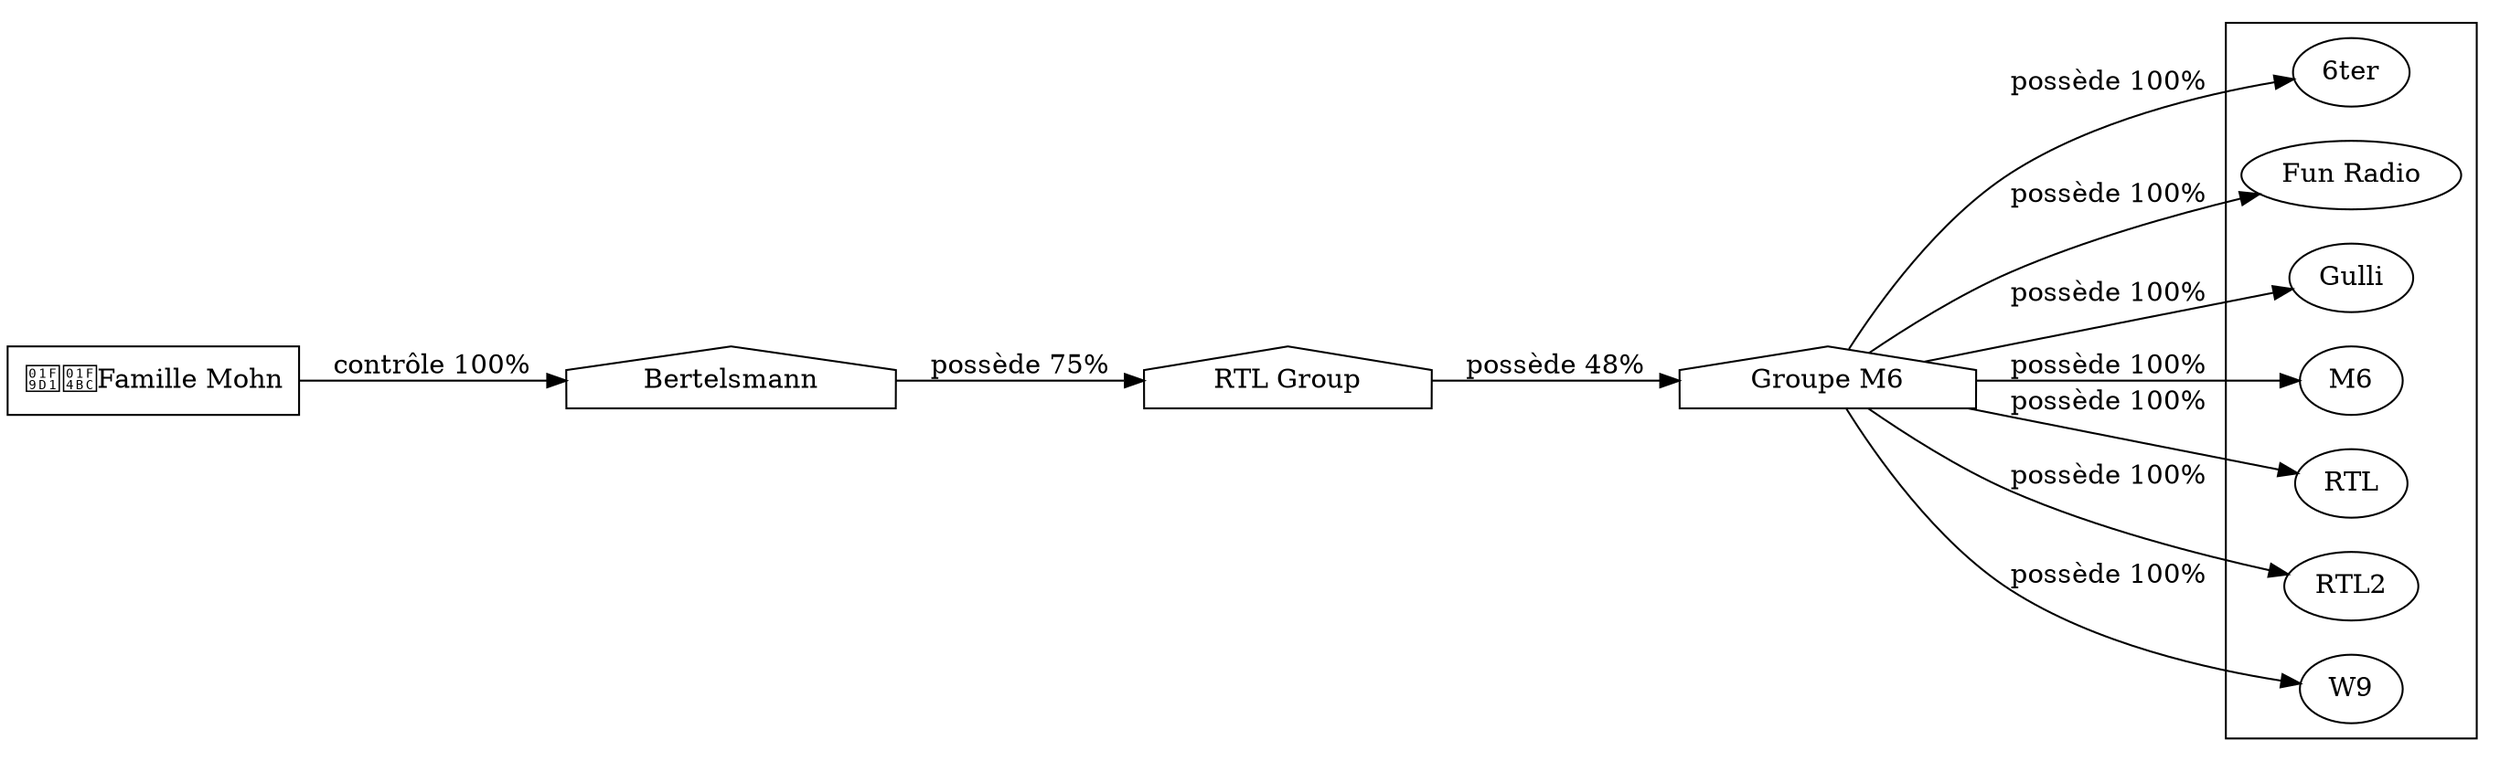 digraph {
  rankdir=LR;
  subgraph roots {
    
      "famille-mohn-102"[label="🧑‍💼Famille Mohn" shape=box]
    
  }

  
    "bertelsmann-103"[label="Bertelsmann" shape=house]
  
    "rtl-group-105"[label="RTL Group" shape=house]
  
    "groupe-m6-110"[label="Groupe M6" shape=house]
  

  subgraph clusterLeaves {
    
      "6ter-113"[label="6ter"]
    
      "fun-radio-116"[label="Fun Radio"]
    
      "gulli-73"[label="Gulli"]
    
      "m6-111"[label="M6"]
    
      "rtl-114"[label="RTL"]
    
      "rtl2-115"[label="RTL2"]
    
      "w9-112"[label="W9"]
    
  }

  
    "famille-mohn-102" -> "bertelsmann-103" [
      label="contrôle 100%"
    ]
  
    "bertelsmann-103" -> "rtl-group-105" [
      label="possède 75%"
    ]
  
    "rtl-group-105" -> "groupe-m6-110" [
      label="possède 48%"
    ]
  
    "groupe-m6-110" -> "6ter-113" [
      label="possède 100%"
    ]
  
    "groupe-m6-110" -> "fun-radio-116" [
      label="possède 100%"
    ]
  
    "groupe-m6-110" -> "gulli-73" [
      label="possède 100%"
    ]
  
    "groupe-m6-110" -> "m6-111" [
      label="possède 100%"
    ]
  
    "groupe-m6-110" -> "rtl-114" [
      label="possède 100%"
    ]
  
    "groupe-m6-110" -> "rtl2-115" [
      label="possède 100%"
    ]
  
    "groupe-m6-110" -> "w9-112" [
      label="possède 100%"
    ]
  
}
